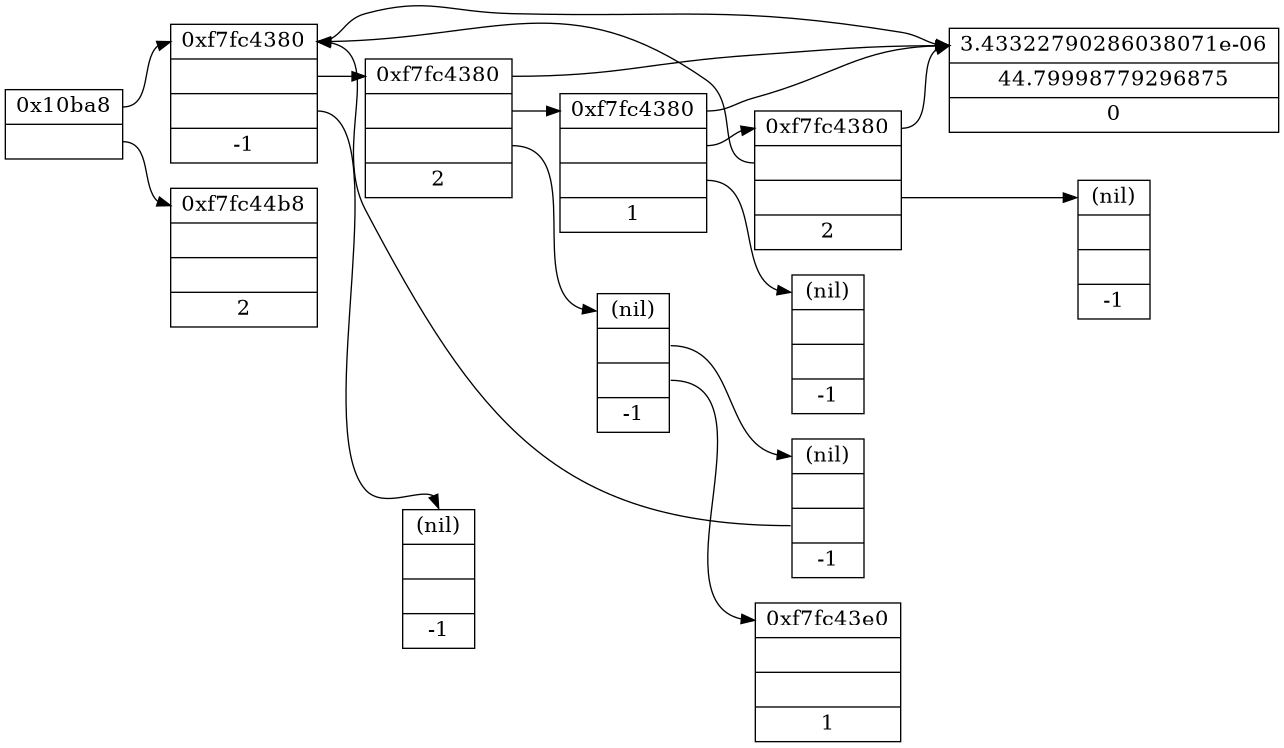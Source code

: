 @startuml
digraph g {
graph [
rankdir = "LR"
];
node [
fontsize = "16"
shape = "ellipse"
];
edge [
];
"node0" [
label = "<f0> 0x10ba8| <f1>"
shape = "record"
];
"node1" [
label = "<f0> 0xf7fc4380| <f1> | <f2> |-1"
shape = "record"
];
"node2" [
label = "<f0> 0xf7fc44b8| | |2"
shape = "record"
];
"node3" [
label = "<f0> 3.43322790286038071e-06|44.79998779296875|0"
shape = "record"
];
"node4" [
label = "<f0> 0xf7fc4380| <f1> | <f2> |2"
shape = "record"
];
"node5" [
label = "<f0> (nil)| | |-1"
shape = "record"
];
"node6" [
label = "<f0> 0xf7fc4380| <f1> | <f2> |1"
shape = "record"
];
"node7" [
label = "<f0> 0xf7fc4380| <f1> | <f2> |2"
shape = "record"
];
"node8" [
label = "<f0> (nil)| | |-1"
shape = "record"
];
"node9" [
label = "<f0> (nil)| | |-1"
shape = "record"
];
"node10" [
label = "<f0> (nil)| <f1> | <f2> |-1"
shape = "record"
];
"node11" [
label = "<f0> (nil)| <f1> | <f2> |-1"
shape = "record"
];
"node12" [
label = "<f0> 0xf7fc43e0| | |1"
shape = "record"
];
"node0":f0 -> "node1":f0 [
id = 0
];
"node0":f1 -> "node2":f0 [
id = 1
];
"node1":f0 -> "node3":f0 [
id = 2
];
"node1":f1 -> "node4":f0 [
id = 3
];
"node1":f2 -> "node5":f0 [
id = 4
];
"node4":f0 -> "node3":f0 [
id = 5
];
"node4":f1 -> "node6":f0 [
id = 6
];
"node4":f2 -> "node10":f0 [
id = 7
];
"node6":f0 -> "node3":f0 [
id = 8
];
"node6":f1 -> "node7":f0 [
id = 9
];
"node6":f2 -> "node9":f0 [
id = 10
];
"node7":f0 -> "node3":f0 [
id = 11
];
"node7":f1 -> "node1":f0 [
id = 12
];
"node7":f2 -> "node8":f0 [
id = 13
];
"node10":f1 -> "node11":f0 [
id = 14
];
"node10":f2 -> "node12":f0 [
id = 15
];
"node11":f2 -> "node1":f0 [
id = 16
];
}
@enduml
